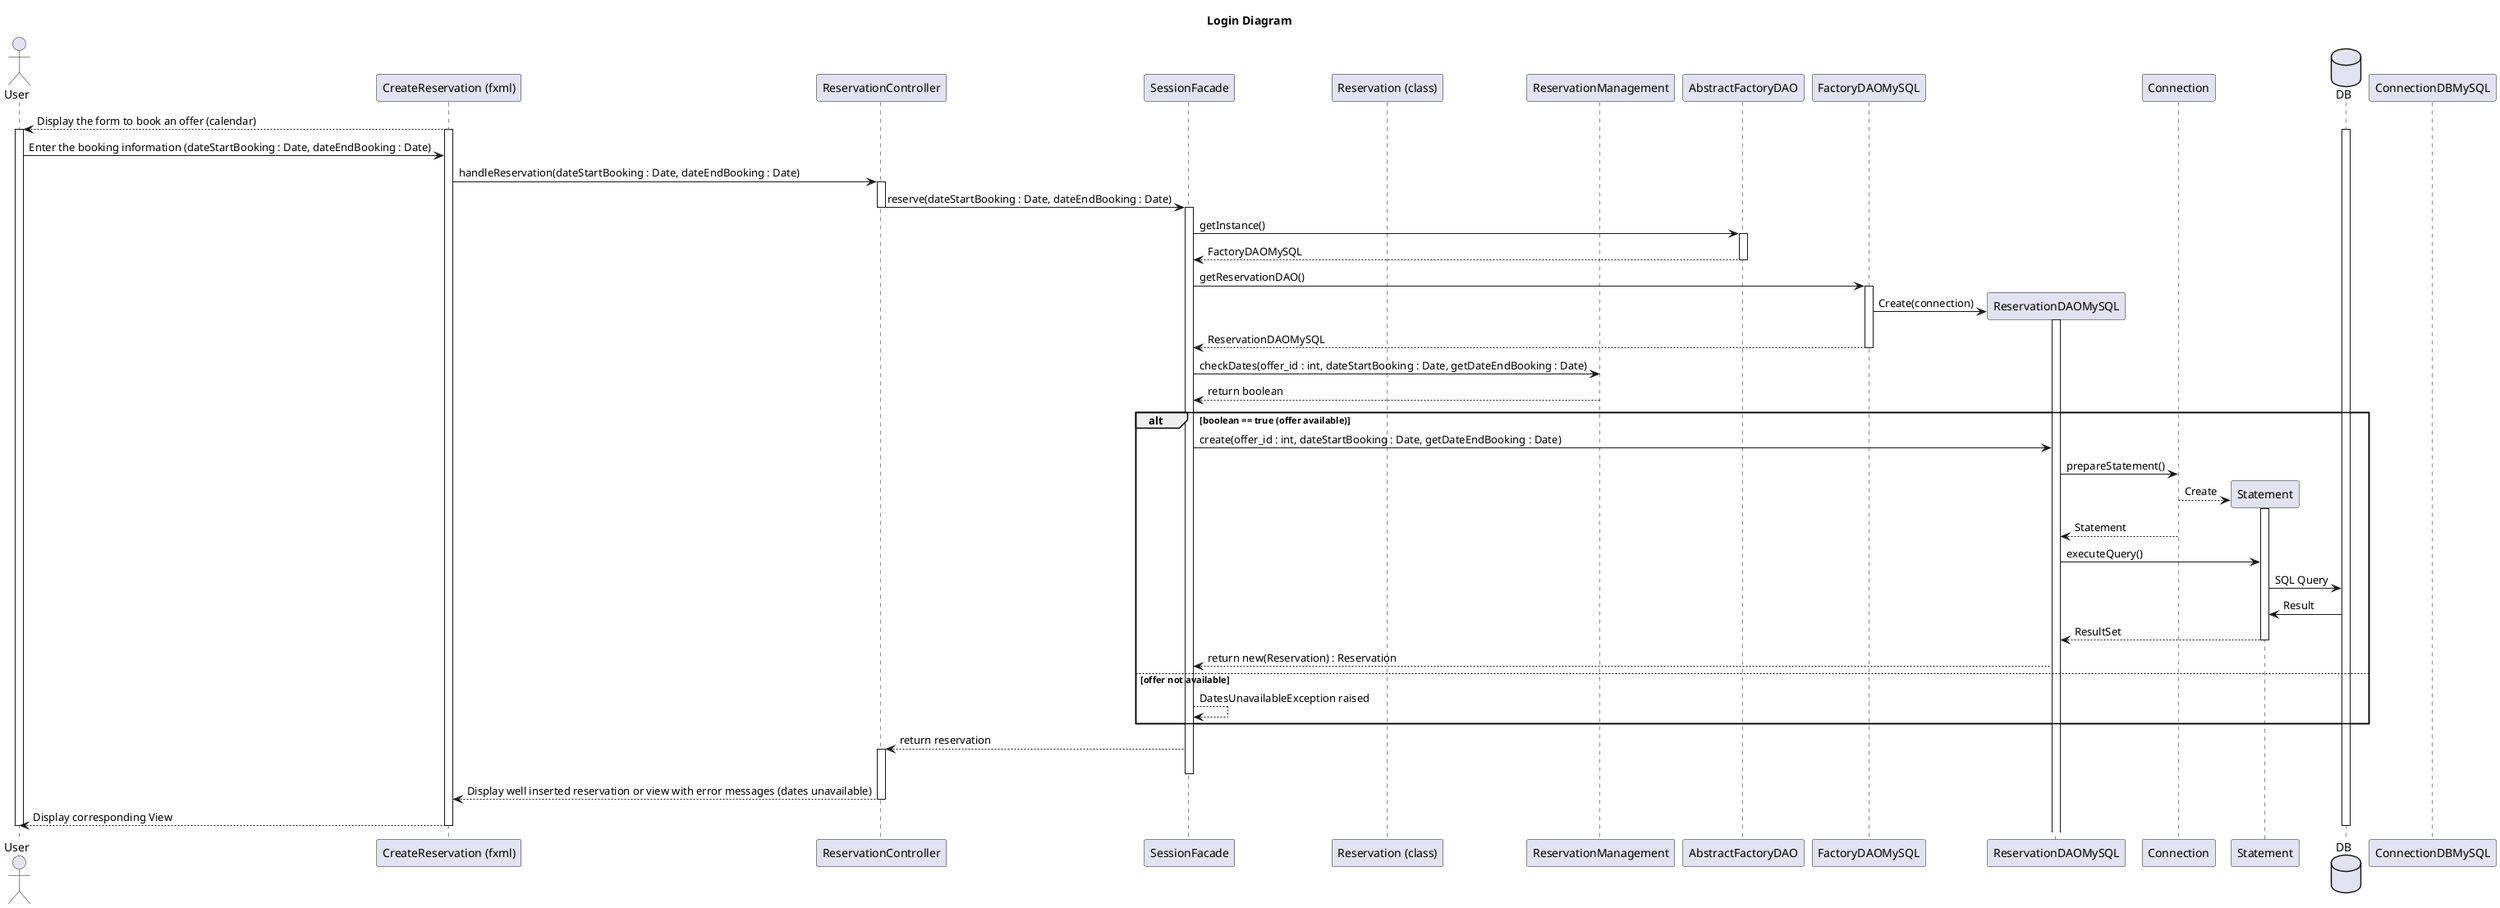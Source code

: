 @startuml
title Login Diagram

actor User
participant "CreateReservation (fxml)"
participant ReservationController
participant SessionFacade
participant "Reservation (class)"
participant ReservationManagement
participant AbstractFactoryDAO
participant FactoryDAOMySQL
participant ReservationDAOMySQL
participant Connection
participant Statement
database DB


"CreateReservation (fxml)"-->User: Display the form to book an offer (calendar)

activate "CreateReservation (fxml)"
activate User
activate DB


User->"CreateReservation (fxml)": Enter the booking information (dateStartBooking : Date, dateEndBooking : Date)

"CreateReservation (fxml)"->ReservationController: handleReservation(dateStartBooking : Date, dateEndBooking : Date)

activate ReservationController

ReservationController->SessionFacade:reserve(dateStartBooking : Date, dateEndBooking : Date)

deactivate ReservationController

activate SessionFacade

SessionFacade->AbstractFactoryDAO:getInstance()
activate AbstractFactoryDAO

AbstractFactoryDAO--> SessionFacade : FactoryDAOMySQL
deactivate AbstractFactoryDAO

SessionFacade -> FactoryDAOMySQL:getReservationDAO()

activate FactoryDAOMySQL

FactoryDAOMySQL->ReservationDAOMySQL **:Create(connection)

activate ReservationDAOMySQL
FactoryDAOMySQL-->SessionFacade:ReservationDAOMySQL

deactivate FactoryDAOMySQL
SessionFacade->ReservationManagement:checkDates(offer_id : int, dateStartBooking : Date, getDateEndBooking : Date)
ReservationManagement-->SessionFacade:return boolean
alt boolean == true (offer available)
    SessionFacade->ReservationDAOMySQL: create(offer_id : int, dateStartBooking : Date, getDateEndBooking : Date)

    ReservationDAOMySQL->Connection: prepareStatement()

    Connection-->Statement **: Create

    activate Statement

    Connection-->ReservationDAOMySQL: Statement

    deactivate Connection

    ReservationDAOMySQL->Statement:executeQuery()

    Statement->DB: SQL Query

    DB->Statement:Result

    Statement-->ReservationDAOMySQL: ResultSet

    deactivate Statement

    ReservationDAOMySQL-->SessionFacade: return new(Reservation) : Reservation

else offer not available
    SessionFacade-->SessionFacade:DatesUnavailableException raised
end

SessionFacade-->ReservationController : return reservation
    activate ReservationController

    deactivate SessionFacade

ReservationController-->"CreateReservation (fxml)": Display well inserted reservation or view with error messages (dates unavailable)

deactivate ReservationController

"CreateReservation (fxml)"-->User: Display corresponding View
deactivate "CreateReservation (fxml)"
deactivate DB
deactivate ReservationManagement
deactivate User
deactivate ConnectionDBMySQL

@enduml